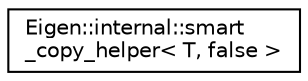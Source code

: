 digraph "Graphical Class Hierarchy"
{
  edge [fontname="Helvetica",fontsize="10",labelfontname="Helvetica",labelfontsize="10"];
  node [fontname="Helvetica",fontsize="10",shape=record];
  rankdir="LR";
  Node1 [label="Eigen::internal::smart\l_copy_helper\< T, false \>",height=0.2,width=0.4,color="black", fillcolor="white", style="filled",URL="$struct_eigen_1_1internal_1_1smart__copy__helper_3_01_t_00_01false_01_4.html"];
}
